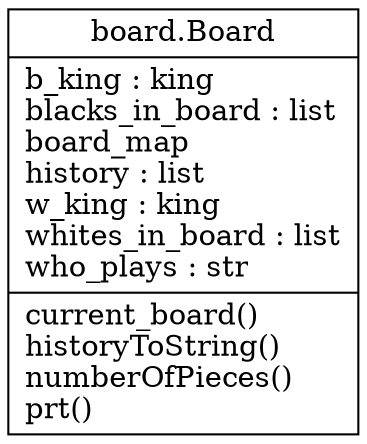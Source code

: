 digraph "classes_model" {
charset="utf-8"
rankdir=BT
"0" [label="{board.Board|b_king : king\lblacks_in_board : list\lboard_map\lhistory : list\lw_king : king\lwhites_in_board : list\lwho_plays : str\l|current_board()\lhistoryToString()\lnumberOfPieces()\lprt()\l}", shape="record"];
}
